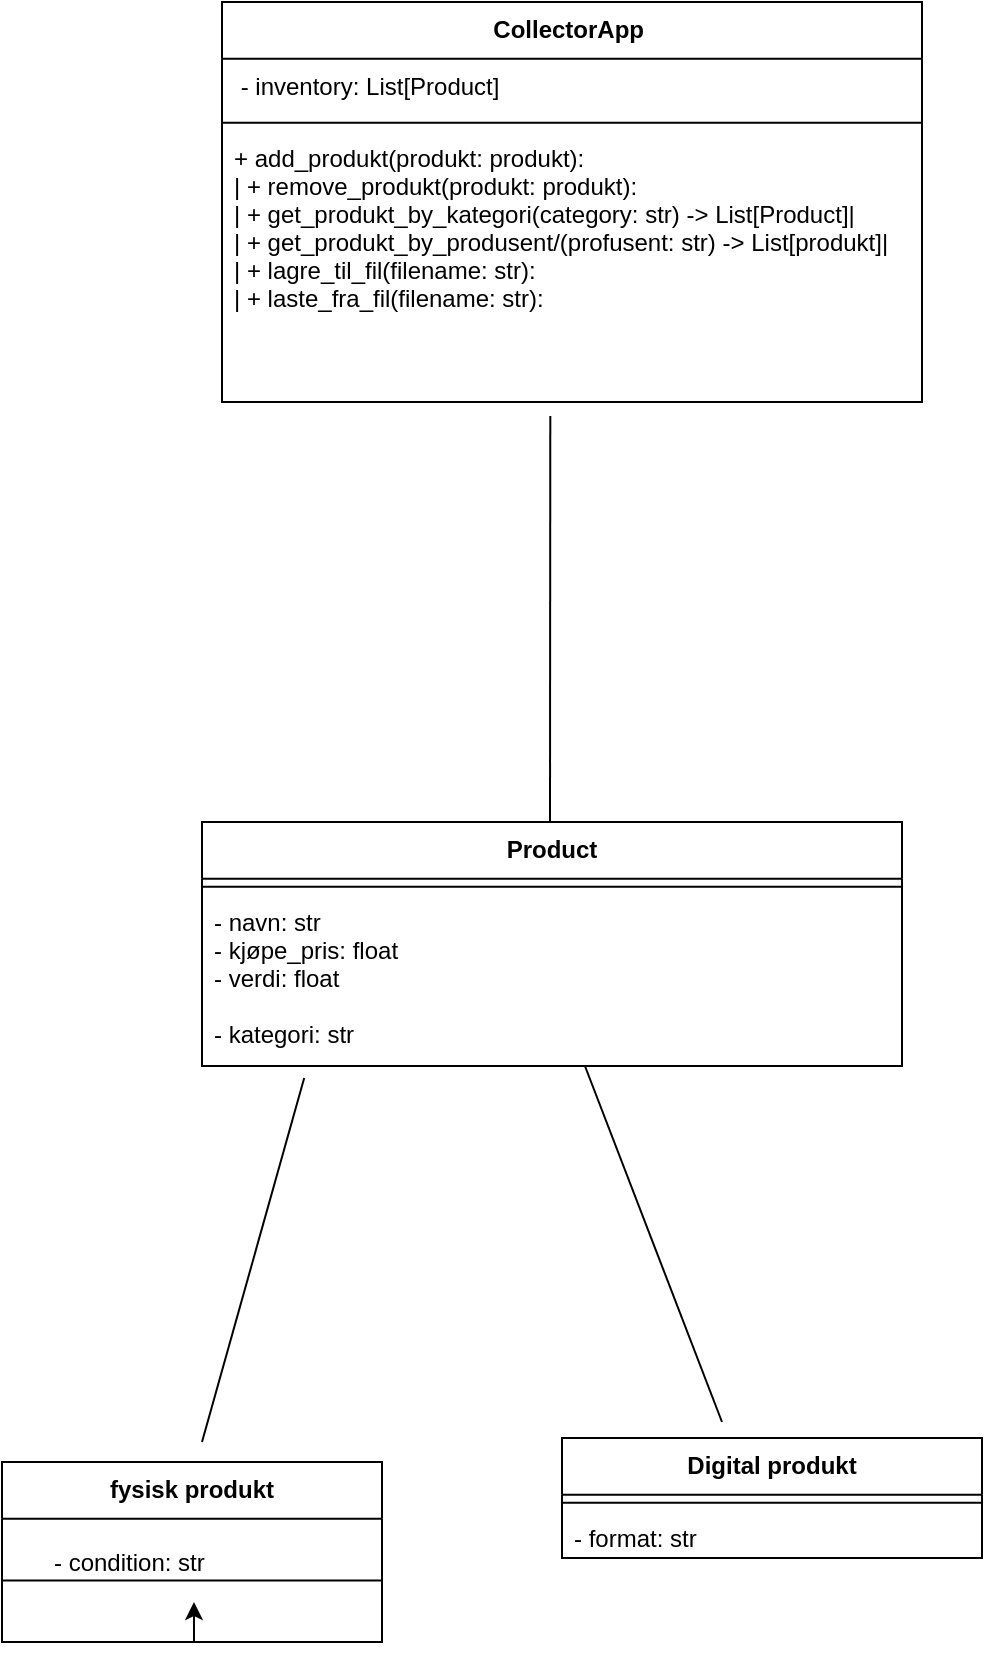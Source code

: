 <mxfile version="24.2.5" type="device">
  <diagram name="Page-1" id="75lhfm0wC-_H9Pz86SWd">
    <mxGraphModel dx="480" dy="770" grid="1" gridSize="10" guides="1" tooltips="1" connect="1" arrows="1" fold="1" page="1" pageScale="1" pageWidth="850" pageHeight="1100" math="0" shadow="0">
      <root>
        <mxCell id="0" />
        <mxCell id="1" parent="0" />
        <mxCell id="2" value="CollectorApp " style="swimlane;fontStyle=1;align=center;verticalAlign=top;childLayout=stackLayout;horizontal=1;startSize=28.4;horizontalStack=0;resizeParent=1;resizeParentMax=0;resizeLast=0;collapsible=0;marginBottom=0;" parent="1" vertex="1">
          <mxGeometry x="240" y="260" width="350" height="200" as="geometry" />
        </mxCell>
        <mxCell id="3" value=" - inventory: List[Product]" style="text;strokeColor=none;fillColor=none;align=left;verticalAlign=top;spacingLeft=4;spacingRight=4;overflow=hidden;rotatable=0;points=[[0,0.5],[1,0.5]];portConstraint=eastwest;" parent="2" vertex="1">
          <mxGeometry y="28.4" width="350" height="28" as="geometry" />
        </mxCell>
        <mxCell id="4" style="line;strokeWidth=1;fillColor=none;align=left;verticalAlign=middle;spacingTop=-1;spacingLeft=3;spacingRight=3;rotatable=0;labelPosition=right;points=[];portConstraint=eastwest;strokeColor=inherit;" parent="2" vertex="1">
          <mxGeometry y="56.4" width="350" height="8" as="geometry" />
        </mxCell>
        <mxCell id="5" value="+ add_produkt(produkt: produkt):&#xa;| + remove_produkt(produkt: produkt): &#xa;| + get_produkt_by_kategori(category: str) -&gt; List[Product]|&#xa;| + get_produkt_by_produsent/(profusent: str) -&gt; List[produkt]|&#xa;| + lagre_til_fil(filename: str): &#xa;| + laste_fra_fil(filename: str): &#xa;" style="text;strokeColor=none;fillColor=none;align=left;verticalAlign=top;spacingLeft=4;spacingRight=4;overflow=hidden;rotatable=0;points=[[0,0.5],[1,0.5]];portConstraint=eastwest;" parent="2" vertex="1">
          <mxGeometry y="64.4" width="350" height="135.6" as="geometry" />
        </mxCell>
        <mxCell id="n8cTAwx9QXqqAEab48c7-7" value="" style="endArrow=none;html=1;rounded=0;entryX=0.469;entryY=1.052;entryDx=0;entryDy=0;entryPerimeter=0;" edge="1" parent="1" target="5">
          <mxGeometry width="50" height="50" relative="1" as="geometry">
            <mxPoint x="404" y="670" as="sourcePoint" />
            <mxPoint x="440" y="400" as="targetPoint" />
          </mxGeometry>
        </mxCell>
        <mxCell id="n8cTAwx9QXqqAEab48c7-8" value="Product" style="swimlane;fontStyle=1;align=center;verticalAlign=top;childLayout=stackLayout;horizontal=1;startSize=28.4;horizontalStack=0;resizeParent=1;resizeParentMax=0;resizeLast=0;collapsible=0;marginBottom=0;" vertex="1" parent="1">
          <mxGeometry x="230" y="670" width="350" height="122" as="geometry" />
        </mxCell>
        <mxCell id="n8cTAwx9QXqqAEab48c7-10" style="line;strokeWidth=1;fillColor=none;align=left;verticalAlign=middle;spacingTop=-1;spacingLeft=3;spacingRight=3;rotatable=0;labelPosition=right;points=[];portConstraint=eastwest;strokeColor=inherit;" vertex="1" parent="n8cTAwx9QXqqAEab48c7-8">
          <mxGeometry y="28.4" width="350" height="8" as="geometry" />
        </mxCell>
        <mxCell id="n8cTAwx9QXqqAEab48c7-11" value="- navn: str&#xa;- kjøpe_pris: float&#xa;- verdi: float&#xa;&#xa;- kategori: str&#xa;" style="text;strokeColor=none;fillColor=none;align=left;verticalAlign=top;spacingLeft=4;spacingRight=4;overflow=hidden;rotatable=0;points=[[0,0.5],[1,0.5]];portConstraint=eastwest;" vertex="1" parent="n8cTAwx9QXqqAEab48c7-8">
          <mxGeometry y="36.4" width="350" height="85.6" as="geometry" />
        </mxCell>
        <mxCell id="n8cTAwx9QXqqAEab48c7-12" value="" style="endArrow=none;html=1;rounded=0;entryX=0.146;entryY=1.07;entryDx=0;entryDy=0;entryPerimeter=0;" edge="1" parent="1" target="n8cTAwx9QXqqAEab48c7-11">
          <mxGeometry width="50" height="50" relative="1" as="geometry">
            <mxPoint x="230" y="980" as="sourcePoint" />
            <mxPoint x="430" y="910" as="targetPoint" />
          </mxGeometry>
        </mxCell>
        <mxCell id="n8cTAwx9QXqqAEab48c7-13" value="" style="endArrow=none;html=1;rounded=0;" edge="1" parent="1" target="n8cTAwx9QXqqAEab48c7-11">
          <mxGeometry width="50" height="50" relative="1" as="geometry">
            <mxPoint x="490" y="970" as="sourcePoint" />
            <mxPoint x="430" y="910" as="targetPoint" />
          </mxGeometry>
        </mxCell>
        <mxCell id="n8cTAwx9QXqqAEab48c7-14" value="fysisk produkt" style="swimlane;fontStyle=1;align=center;verticalAlign=top;childLayout=stackLayout;horizontal=1;startSize=28.4;horizontalStack=0;resizeParent=1;resizeParentMax=0;resizeLast=0;collapsible=0;marginBottom=0;" vertex="1" parent="1">
          <mxGeometry x="130" y="990" width="190" height="90" as="geometry" />
        </mxCell>
        <mxCell id="n8cTAwx9QXqqAEab48c7-15" style="line;strokeWidth=1;fillColor=none;align=left;verticalAlign=middle;spacingTop=-1;spacingLeft=3;spacingRight=3;rotatable=0;labelPosition=right;points=[];portConstraint=eastwest;strokeColor=inherit;" vertex="1" parent="n8cTAwx9QXqqAEab48c7-14">
          <mxGeometry y="28.4" width="190" height="61.6" as="geometry" />
        </mxCell>
        <mxCell id="n8cTAwx9QXqqAEab48c7-17" value="Digital produkt" style="swimlane;fontStyle=1;align=center;verticalAlign=top;childLayout=stackLayout;horizontal=1;startSize=28.4;horizontalStack=0;resizeParent=1;resizeParentMax=0;resizeLast=0;collapsible=0;marginBottom=0;" vertex="1" parent="1">
          <mxGeometry x="410" y="978" width="210" height="60" as="geometry" />
        </mxCell>
        <mxCell id="n8cTAwx9QXqqAEab48c7-18" style="line;strokeWidth=1;fillColor=none;align=left;verticalAlign=middle;spacingTop=-1;spacingLeft=3;spacingRight=3;rotatable=0;labelPosition=right;points=[];portConstraint=eastwest;strokeColor=inherit;" vertex="1" parent="n8cTAwx9QXqqAEab48c7-17">
          <mxGeometry y="28.4" width="210" height="8" as="geometry" />
        </mxCell>
        <mxCell id="n8cTAwx9QXqqAEab48c7-19" value="- format: str        &#xa;" style="text;strokeColor=none;fillColor=none;align=left;verticalAlign=top;spacingLeft=4;spacingRight=4;overflow=hidden;rotatable=0;points=[[0,0.5],[1,0.5]];portConstraint=eastwest;" vertex="1" parent="n8cTAwx9QXqqAEab48c7-17">
          <mxGeometry y="36.4" width="210" height="23.6" as="geometry" />
        </mxCell>
        <mxCell id="n8cTAwx9QXqqAEab48c7-16" value="- condition: str &#xa;" style="text;strokeColor=none;fillColor=none;align=left;verticalAlign=top;spacingLeft=4;spacingRight=4;overflow=hidden;rotatable=0;points=[[0,0.5],[1,0.5]];portConstraint=eastwest;" vertex="1" parent="1">
          <mxGeometry x="150" y="1026.4" width="170" height="33.6" as="geometry" />
        </mxCell>
        <mxCell id="n8cTAwx9QXqqAEab48c7-20" style="edgeStyle=orthogonalEdgeStyle;rounded=0;orthogonalLoop=1;jettySize=auto;html=1;exitX=0.5;exitY=1;exitDx=0;exitDy=0;entryX=0.447;entryY=1;entryDx=0;entryDy=0;entryPerimeter=0;" edge="1" parent="1" source="n8cTAwx9QXqqAEab48c7-14" target="n8cTAwx9QXqqAEab48c7-16">
          <mxGeometry relative="1" as="geometry" />
        </mxCell>
      </root>
    </mxGraphModel>
  </diagram>
</mxfile>
